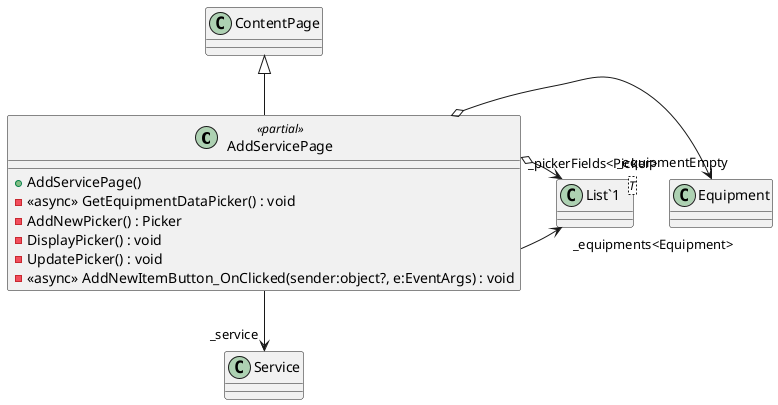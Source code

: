 @startuml
class AddServicePage <<partial>> {
    + AddServicePage()
    - <<async>> GetEquipmentDataPicker() : void
    - AddNewPicker() : Picker
    - DisplayPicker() : void
    - UpdatePicker() : void
    - <<async>> AddNewItemButton_OnClicked(sender:object?, e:EventArgs) : void
}
class "List`1"<T> {
}
ContentPage <|-- AddServicePage
AddServicePage --> "_service" Service
AddServicePage o-> "_equipmentEmpty" Equipment
AddServicePage --> "_equipments<Equipment>" "List`1"
AddServicePage o-> "_pickerFields<Picker>" "List`1"
@enduml
